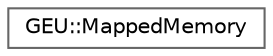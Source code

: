 digraph "Gráfico de jerarquía de clases"
{
 // LATEX_PDF_SIZE
  bgcolor="transparent";
  edge [fontname=Helvetica,fontsize=10,labelfontname=Helvetica,labelfontsize=10];
  node [fontname=Helvetica,fontsize=10,shape=box,height=0.2,width=0.4];
  rankdir="LR";
  Node0 [id="Node000000",label="GEU::MappedMemory",height=0.2,width=0.4,color="grey40", fillcolor="white", style="filled",URL="$d3/d01/struct_g_e_u_1_1_mapped_memory.html",tooltip=" "];
}
